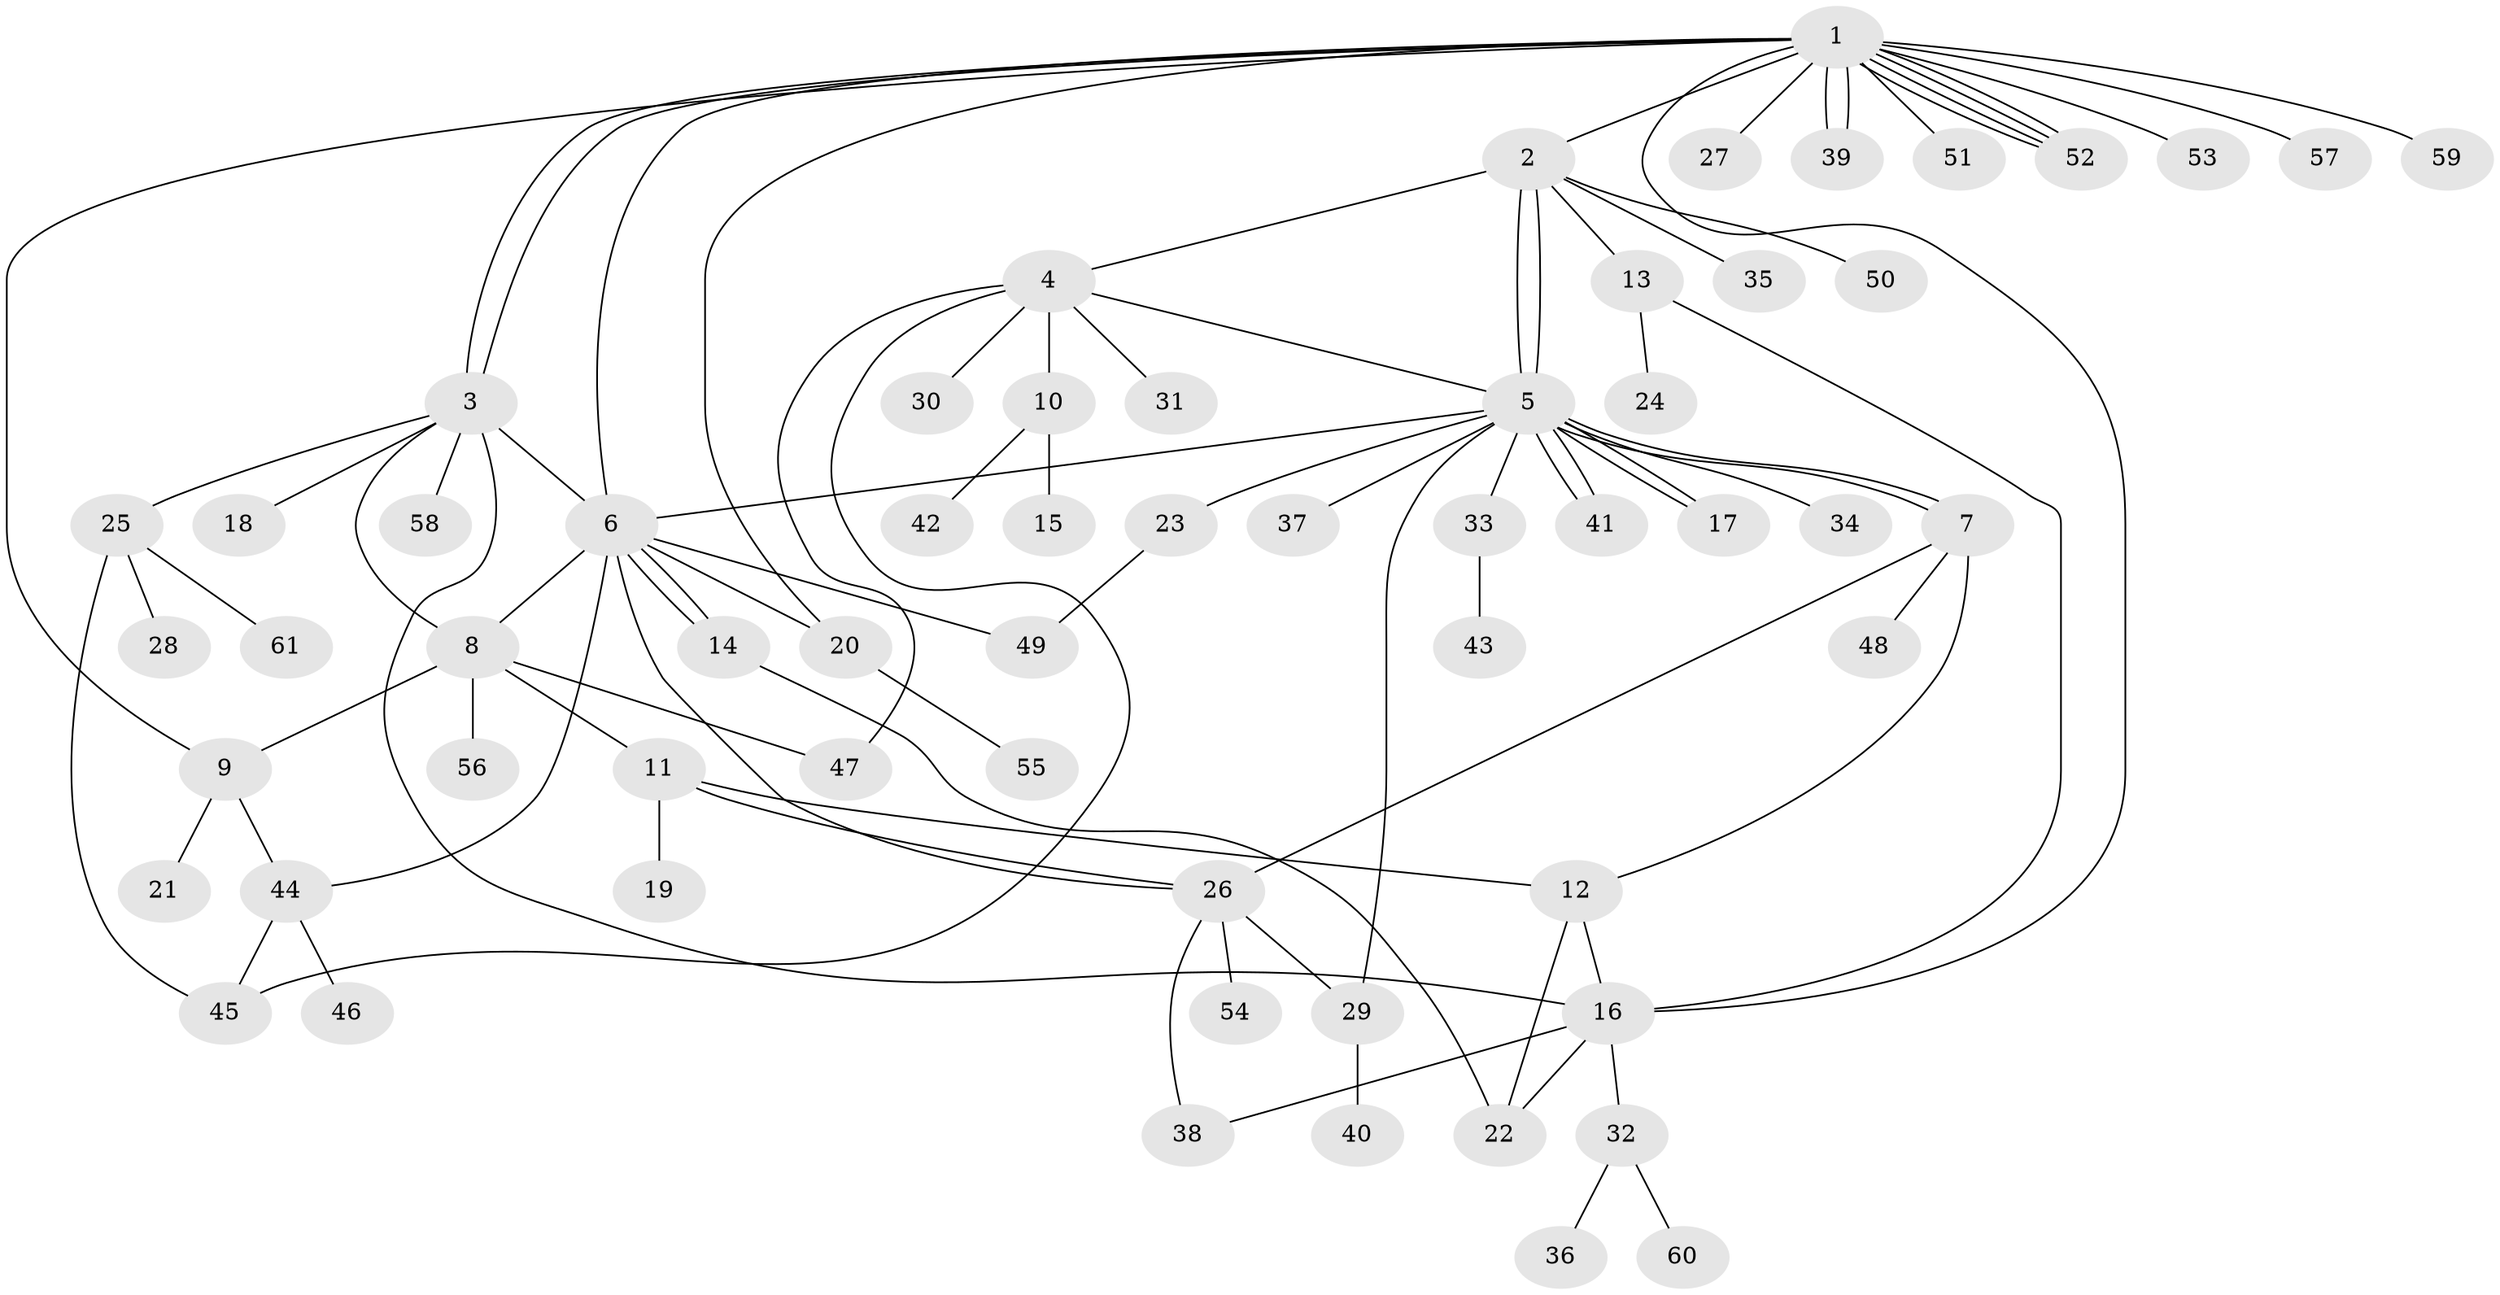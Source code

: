// coarse degree distribution, {20: 0.023255813953488372, 6: 0.046511627906976744, 7: 0.023255813953488372, 15: 0.023255813953488372, 13: 0.023255813953488372, 5: 0.046511627906976744, 2: 0.23255813953488372, 3: 0.11627906976744186, 8: 0.023255813953488372, 1: 0.4186046511627907, 4: 0.023255813953488372}
// Generated by graph-tools (version 1.1) at 2025/51/02/27/25 19:51:59]
// undirected, 61 vertices, 91 edges
graph export_dot {
graph [start="1"]
  node [color=gray90,style=filled];
  1;
  2;
  3;
  4;
  5;
  6;
  7;
  8;
  9;
  10;
  11;
  12;
  13;
  14;
  15;
  16;
  17;
  18;
  19;
  20;
  21;
  22;
  23;
  24;
  25;
  26;
  27;
  28;
  29;
  30;
  31;
  32;
  33;
  34;
  35;
  36;
  37;
  38;
  39;
  40;
  41;
  42;
  43;
  44;
  45;
  46;
  47;
  48;
  49;
  50;
  51;
  52;
  53;
  54;
  55;
  56;
  57;
  58;
  59;
  60;
  61;
  1 -- 2;
  1 -- 3;
  1 -- 3;
  1 -- 6;
  1 -- 9;
  1 -- 16;
  1 -- 20;
  1 -- 27;
  1 -- 39;
  1 -- 39;
  1 -- 51;
  1 -- 52;
  1 -- 52;
  1 -- 52;
  1 -- 52;
  1 -- 53;
  1 -- 57;
  1 -- 59;
  2 -- 4;
  2 -- 5;
  2 -- 5;
  2 -- 13;
  2 -- 35;
  2 -- 50;
  3 -- 6;
  3 -- 8;
  3 -- 16;
  3 -- 18;
  3 -- 25;
  3 -- 58;
  4 -- 5;
  4 -- 10;
  4 -- 30;
  4 -- 31;
  4 -- 45;
  4 -- 47;
  5 -- 6;
  5 -- 7;
  5 -- 7;
  5 -- 17;
  5 -- 17;
  5 -- 23;
  5 -- 29;
  5 -- 33;
  5 -- 34;
  5 -- 37;
  5 -- 41;
  5 -- 41;
  6 -- 8;
  6 -- 14;
  6 -- 14;
  6 -- 20;
  6 -- 26;
  6 -- 44;
  6 -- 49;
  7 -- 12;
  7 -- 26;
  7 -- 48;
  8 -- 9;
  8 -- 11;
  8 -- 47;
  8 -- 56;
  9 -- 21;
  9 -- 44;
  10 -- 15;
  10 -- 42;
  11 -- 12;
  11 -- 19;
  11 -- 26;
  12 -- 16;
  12 -- 22;
  13 -- 16;
  13 -- 24;
  14 -- 22;
  16 -- 22;
  16 -- 32;
  16 -- 38;
  20 -- 55;
  23 -- 49;
  25 -- 28;
  25 -- 45;
  25 -- 61;
  26 -- 29;
  26 -- 38;
  26 -- 54;
  29 -- 40;
  32 -- 36;
  32 -- 60;
  33 -- 43;
  44 -- 45;
  44 -- 46;
}
